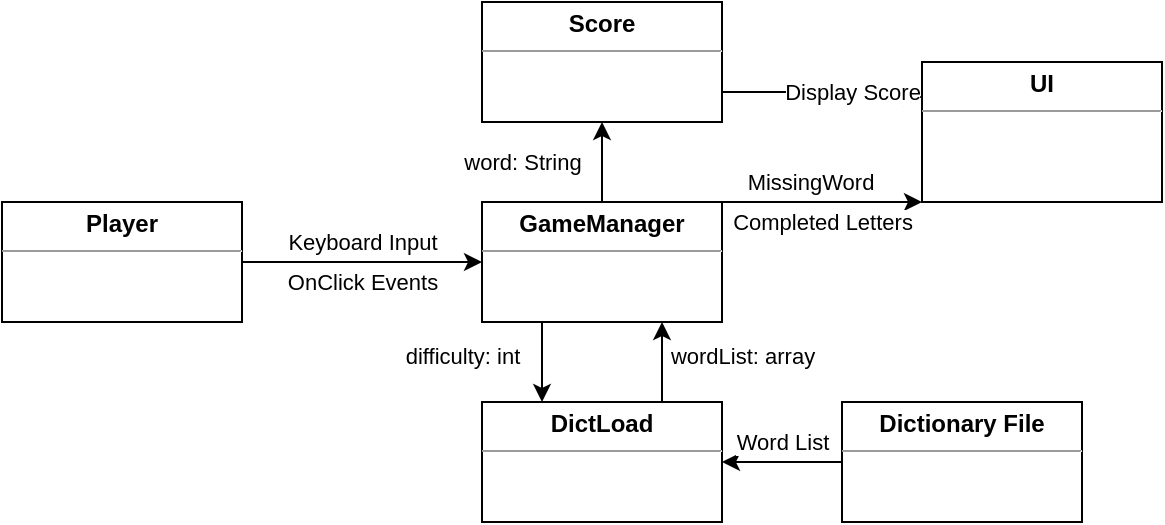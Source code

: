 <mxfile version="21.3.2" type="device">
  <diagram name="Page-1" id="ATUlKi1qL3NxyJYDZteJ">
    <mxGraphModel dx="1434" dy="782" grid="1" gridSize="10" guides="1" tooltips="1" connect="1" arrows="1" fold="1" page="1" pageScale="1" pageWidth="827" pageHeight="1169" math="0" shadow="0">
      <root>
        <mxCell id="0" />
        <mxCell id="1" parent="0" />
        <mxCell id="0USDVT4bz9OyyTIibjZs-13" value="difficulty: int" style="edgeStyle=orthogonalEdgeStyle;rounded=0;orthogonalLoop=1;jettySize=auto;html=1;exitX=0.25;exitY=1;exitDx=0;exitDy=0;entryX=0.25;entryY=0;entryDx=0;entryDy=0;" edge="1" parent="1" source="0USDVT4bz9OyyTIibjZs-2" target="0USDVT4bz9OyyTIibjZs-12">
          <mxGeometry x="-0.143" y="-40" relative="1" as="geometry">
            <mxPoint as="offset" />
          </mxGeometry>
        </mxCell>
        <mxCell id="0USDVT4bz9OyyTIibjZs-17" value="&lt;div&gt;word: String&lt;/div&gt;" style="edgeStyle=orthogonalEdgeStyle;rounded=0;orthogonalLoop=1;jettySize=auto;html=1;exitX=0.5;exitY=0;exitDx=0;exitDy=0;entryX=0.5;entryY=1;entryDx=0;entryDy=0;" edge="1" parent="1" source="0USDVT4bz9OyyTIibjZs-2" target="0USDVT4bz9OyyTIibjZs-3">
          <mxGeometry y="40" relative="1" as="geometry">
            <Array as="points">
              <mxPoint x="410" y="360" />
              <mxPoint x="410" y="360" />
            </Array>
            <mxPoint as="offset" />
          </mxGeometry>
        </mxCell>
        <mxCell id="0USDVT4bz9OyyTIibjZs-21" value="&lt;div&gt;Completed Letters&lt;/div&gt;" style="edgeStyle=orthogonalEdgeStyle;rounded=0;orthogonalLoop=1;jettySize=auto;html=1;exitX=1;exitY=0;exitDx=0;exitDy=0;entryX=0;entryY=1;entryDx=0;entryDy=0;" edge="1" parent="1" source="0USDVT4bz9OyyTIibjZs-2" target="0USDVT4bz9OyyTIibjZs-4">
          <mxGeometry y="-10" relative="1" as="geometry">
            <mxPoint x="560" y="370" as="targetPoint" />
            <Array as="points">
              <mxPoint x="490" y="380" />
              <mxPoint x="490" y="380" />
            </Array>
            <mxPoint as="offset" />
          </mxGeometry>
        </mxCell>
        <mxCell id="0USDVT4bz9OyyTIibjZs-24" value="&lt;div&gt;MissingWord&lt;/div&gt;" style="edgeLabel;html=1;align=center;verticalAlign=middle;resizable=0;points=[];" vertex="1" connectable="0" parent="0USDVT4bz9OyyTIibjZs-21">
          <mxGeometry x="-0.222" relative="1" as="geometry">
            <mxPoint x="5" y="-10" as="offset" />
          </mxGeometry>
        </mxCell>
        <mxCell id="0USDVT4bz9OyyTIibjZs-2" value="&lt;p style=&quot;margin:0px;margin-top:4px;text-align:center;&quot;&gt;&lt;b&gt;GameManager&lt;/b&gt;&lt;/p&gt;&lt;hr size=&quot;1&quot;&gt;&lt;div style=&quot;height:2px;&quot;&gt;&lt;/div&gt;" style="verticalAlign=top;align=left;overflow=fill;fontSize=12;fontFamily=Helvetica;html=1;whiteSpace=wrap;" vertex="1" parent="1">
          <mxGeometry x="350" y="380" width="120" height="60" as="geometry" />
        </mxCell>
        <mxCell id="0USDVT4bz9OyyTIibjZs-23" value="&lt;div&gt;Display Score&lt;/div&gt;" style="edgeStyle=orthogonalEdgeStyle;rounded=0;orthogonalLoop=1;jettySize=auto;html=1;exitX=1;exitY=0.75;exitDx=0;exitDy=0;entryX=0;entryY=0.25;entryDx=0;entryDy=0;" edge="1" parent="1" source="0USDVT4bz9OyyTIibjZs-3" target="0USDVT4bz9OyyTIibjZs-4">
          <mxGeometry x="-0.03" y="-15" relative="1" as="geometry">
            <mxPoint x="15" y="-15" as="offset" />
          </mxGeometry>
        </mxCell>
        <mxCell id="0USDVT4bz9OyyTIibjZs-3" value="&lt;p style=&quot;margin:0px;margin-top:4px;text-align:center;&quot;&gt;&lt;b&gt;Score&lt;/b&gt;&lt;/p&gt;&lt;hr size=&quot;1&quot;&gt;&lt;div style=&quot;height:2px;&quot;&gt;&lt;/div&gt;" style="verticalAlign=top;align=left;overflow=fill;fontSize=12;fontFamily=Helvetica;html=1;whiteSpace=wrap;" vertex="1" parent="1">
          <mxGeometry x="350" y="280" width="120" height="60" as="geometry" />
        </mxCell>
        <mxCell id="0USDVT4bz9OyyTIibjZs-4" value="&lt;p style=&quot;margin:0px;margin-top:4px;text-align:center;&quot;&gt;&lt;b&gt;UI&lt;/b&gt;&lt;/p&gt;&lt;hr size=&quot;1&quot;&gt;&lt;div style=&quot;height:2px;&quot;&gt;&lt;/div&gt;" style="verticalAlign=top;align=left;overflow=fill;fontSize=12;fontFamily=Helvetica;html=1;whiteSpace=wrap;" vertex="1" parent="1">
          <mxGeometry x="570" y="310" width="120" height="70" as="geometry" />
        </mxCell>
        <mxCell id="0USDVT4bz9OyyTIibjZs-10" value="Keyboard Input" style="edgeStyle=orthogonalEdgeStyle;rounded=0;orthogonalLoop=1;jettySize=auto;html=1;exitX=1;exitY=0.5;exitDx=0;exitDy=0;entryX=0;entryY=0.5;entryDx=0;entryDy=0;" edge="1" parent="1" source="0USDVT4bz9OyyTIibjZs-5" target="0USDVT4bz9OyyTIibjZs-2">
          <mxGeometry y="10" relative="1" as="geometry">
            <mxPoint as="offset" />
          </mxGeometry>
        </mxCell>
        <mxCell id="0USDVT4bz9OyyTIibjZs-11" value="&lt;div&gt;OnClick Events&lt;/div&gt;" style="edgeLabel;html=1;align=center;verticalAlign=middle;resizable=0;points=[];" vertex="1" connectable="0" parent="0USDVT4bz9OyyTIibjZs-10">
          <mxGeometry x="0.246" y="-2" relative="1" as="geometry">
            <mxPoint x="-15" y="8" as="offset" />
          </mxGeometry>
        </mxCell>
        <mxCell id="0USDVT4bz9OyyTIibjZs-5" value="&lt;p style=&quot;margin:0px;margin-top:4px;text-align:center;&quot;&gt;&lt;b&gt;Player&lt;/b&gt;&lt;/p&gt;&lt;hr size=&quot;1&quot;&gt;&lt;div style=&quot;height:2px;&quot;&gt;&lt;/div&gt;" style="verticalAlign=top;align=left;overflow=fill;fontSize=12;fontFamily=Helvetica;html=1;whiteSpace=wrap;" vertex="1" parent="1">
          <mxGeometry x="110" y="380" width="120" height="60" as="geometry" />
        </mxCell>
        <mxCell id="0USDVT4bz9OyyTIibjZs-14" value="wordList: array" style="edgeStyle=orthogonalEdgeStyle;rounded=0;orthogonalLoop=1;jettySize=auto;html=1;exitX=0.75;exitY=0;exitDx=0;exitDy=0;entryX=0.75;entryY=1;entryDx=0;entryDy=0;" edge="1" parent="1" source="0USDVT4bz9OyyTIibjZs-12" target="0USDVT4bz9OyyTIibjZs-2">
          <mxGeometry x="0.143" y="-40" relative="1" as="geometry">
            <mxPoint as="offset" />
          </mxGeometry>
        </mxCell>
        <mxCell id="0USDVT4bz9OyyTIibjZs-12" value="&lt;p style=&quot;margin:0px;margin-top:4px;text-align:center;&quot;&gt;&lt;b&gt;DictLoad&lt;/b&gt;&lt;/p&gt;&lt;hr size=&quot;1&quot;&gt;&lt;div style=&quot;height:2px;&quot;&gt;&lt;/div&gt;" style="verticalAlign=top;align=left;overflow=fill;fontSize=12;fontFamily=Helvetica;html=1;whiteSpace=wrap;" vertex="1" parent="1">
          <mxGeometry x="350" y="480" width="120" height="60" as="geometry" />
        </mxCell>
        <mxCell id="0USDVT4bz9OyyTIibjZs-16" value="Word List" style="edgeStyle=orthogonalEdgeStyle;rounded=0;orthogonalLoop=1;jettySize=auto;html=1;exitX=0;exitY=0.5;exitDx=0;exitDy=0;entryX=1;entryY=0.5;entryDx=0;entryDy=0;" edge="1" parent="1" source="0USDVT4bz9OyyTIibjZs-15" target="0USDVT4bz9OyyTIibjZs-12">
          <mxGeometry y="-10" relative="1" as="geometry">
            <mxPoint as="offset" />
          </mxGeometry>
        </mxCell>
        <mxCell id="0USDVT4bz9OyyTIibjZs-15" value="&lt;p style=&quot;margin:0px;margin-top:4px;text-align:center;&quot;&gt;&lt;b&gt;Dictionary File&lt;/b&gt;&lt;/p&gt;&lt;hr size=&quot;1&quot;&gt;&lt;div style=&quot;height:2px;&quot;&gt;&lt;/div&gt;" style="verticalAlign=top;align=left;overflow=fill;fontSize=12;fontFamily=Helvetica;html=1;whiteSpace=wrap;" vertex="1" parent="1">
          <mxGeometry x="530" y="480" width="120" height="60" as="geometry" />
        </mxCell>
      </root>
    </mxGraphModel>
  </diagram>
</mxfile>
